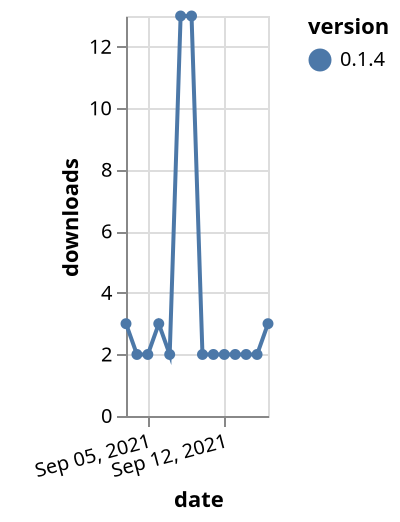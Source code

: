 {"$schema": "https://vega.github.io/schema/vega-lite/v5.json", "description": "A simple bar chart with embedded data.", "data": {"values": [{"date": "2021-09-03", "total": 3327, "delta": 3, "version": "0.1.4"}, {"date": "2021-09-04", "total": 3329, "delta": 2, "version": "0.1.4"}, {"date": "2021-09-05", "total": 3331, "delta": 2, "version": "0.1.4"}, {"date": "2021-09-06", "total": 3334, "delta": 3, "version": "0.1.4"}, {"date": "2021-09-07", "total": 3336, "delta": 2, "version": "0.1.4"}, {"date": "2021-09-08", "total": 3349, "delta": 13, "version": "0.1.4"}, {"date": "2021-09-09", "total": 3362, "delta": 13, "version": "0.1.4"}, {"date": "2021-09-10", "total": 3364, "delta": 2, "version": "0.1.4"}, {"date": "2021-09-11", "total": 3366, "delta": 2, "version": "0.1.4"}, {"date": "2021-09-12", "total": 3368, "delta": 2, "version": "0.1.4"}, {"date": "2021-09-13", "total": 3370, "delta": 2, "version": "0.1.4"}, {"date": "2021-09-14", "total": 3372, "delta": 2, "version": "0.1.4"}, {"date": "2021-09-15", "total": 3374, "delta": 2, "version": "0.1.4"}, {"date": "2021-09-16", "total": 3377, "delta": 3, "version": "0.1.4"}]}, "width": "container", "mark": {"type": "line", "point": {"filled": true}}, "encoding": {"x": {"field": "date", "type": "temporal", "timeUnit": "yearmonthdate", "title": "date", "axis": {"labelAngle": -15}}, "y": {"field": "delta", "type": "quantitative", "title": "downloads"}, "color": {"field": "version", "type": "nominal"}, "tooltip": {"field": "delta"}}}